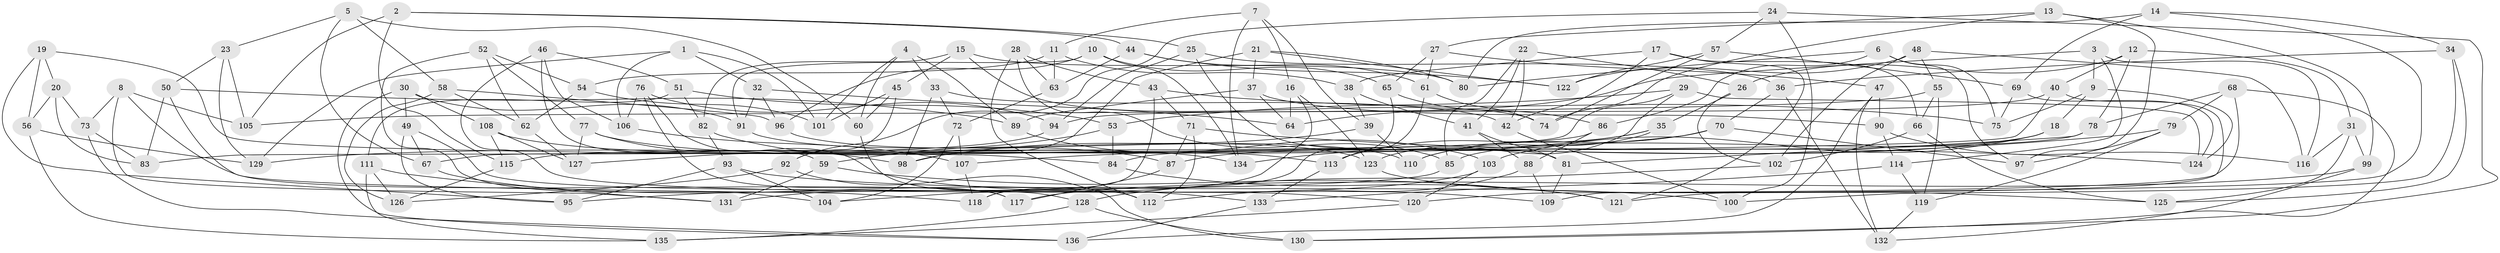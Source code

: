 // Generated by graph-tools (version 1.1) at 2025/50/03/09/25 03:50:55]
// undirected, 136 vertices, 272 edges
graph export_dot {
graph [start="1"]
  node [color=gray90,style=filled];
  1;
  2;
  3;
  4;
  5;
  6;
  7;
  8;
  9;
  10;
  11;
  12;
  13;
  14;
  15;
  16;
  17;
  18;
  19;
  20;
  21;
  22;
  23;
  24;
  25;
  26;
  27;
  28;
  29;
  30;
  31;
  32;
  33;
  34;
  35;
  36;
  37;
  38;
  39;
  40;
  41;
  42;
  43;
  44;
  45;
  46;
  47;
  48;
  49;
  50;
  51;
  52;
  53;
  54;
  55;
  56;
  57;
  58;
  59;
  60;
  61;
  62;
  63;
  64;
  65;
  66;
  67;
  68;
  69;
  70;
  71;
  72;
  73;
  74;
  75;
  76;
  77;
  78;
  79;
  80;
  81;
  82;
  83;
  84;
  85;
  86;
  87;
  88;
  89;
  90;
  91;
  92;
  93;
  94;
  95;
  96;
  97;
  98;
  99;
  100;
  101;
  102;
  103;
  104;
  105;
  106;
  107;
  108;
  109;
  110;
  111;
  112;
  113;
  114;
  115;
  116;
  117;
  118;
  119;
  120;
  121;
  122;
  123;
  124;
  125;
  126;
  127;
  128;
  129;
  130;
  131;
  132;
  133;
  134;
  135;
  136;
  1 -- 101;
  1 -- 129;
  1 -- 32;
  1 -- 106;
  2 -- 105;
  2 -- 115;
  2 -- 25;
  2 -- 44;
  3 -- 114;
  3 -- 9;
  3 -- 116;
  3 -- 64;
  4 -- 101;
  4 -- 89;
  4 -- 60;
  4 -- 33;
  5 -- 23;
  5 -- 60;
  5 -- 67;
  5 -- 58;
  6 -- 97;
  6 -- 75;
  6 -- 86;
  6 -- 80;
  7 -- 16;
  7 -- 134;
  7 -- 11;
  7 -- 39;
  8 -- 73;
  8 -- 117;
  8 -- 105;
  8 -- 131;
  9 -- 18;
  9 -- 124;
  9 -- 75;
  10 -- 96;
  10 -- 65;
  10 -- 134;
  10 -- 91;
  11 -- 54;
  11 -- 63;
  11 -- 38;
  12 -- 26;
  12 -- 78;
  12 -- 40;
  12 -- 31;
  13 -- 74;
  13 -- 99;
  13 -- 27;
  13 -- 97;
  14 -- 34;
  14 -- 69;
  14 -- 80;
  14 -- 121;
  15 -- 80;
  15 -- 45;
  15 -- 74;
  15 -- 82;
  16 -- 123;
  16 -- 104;
  16 -- 64;
  17 -- 66;
  17 -- 42;
  17 -- 38;
  17 -- 121;
  18 -- 103;
  18 -- 87;
  18 -- 85;
  19 -- 95;
  19 -- 20;
  19 -- 84;
  19 -- 56;
  20 -- 56;
  20 -- 73;
  20 -- 83;
  21 -- 122;
  21 -- 37;
  21 -- 98;
  21 -- 80;
  22 -- 41;
  22 -- 85;
  22 -- 42;
  22 -- 26;
  23 -- 105;
  23 -- 129;
  23 -- 50;
  24 -- 100;
  24 -- 57;
  24 -- 130;
  24 -- 92;
  25 -- 94;
  25 -- 36;
  25 -- 81;
  26 -- 35;
  26 -- 102;
  27 -- 61;
  27 -- 65;
  27 -- 47;
  28 -- 63;
  28 -- 112;
  28 -- 43;
  28 -- 85;
  29 -- 124;
  29 -- 53;
  29 -- 67;
  29 -- 123;
  30 -- 136;
  30 -- 49;
  30 -- 108;
  30 -- 91;
  31 -- 116;
  31 -- 99;
  31 -- 125;
  32 -- 91;
  32 -- 96;
  32 -- 64;
  33 -- 72;
  33 -- 98;
  33 -- 42;
  34 -- 125;
  34 -- 36;
  34 -- 100;
  35 -- 134;
  35 -- 113;
  35 -- 110;
  36 -- 132;
  36 -- 70;
  37 -- 90;
  37 -- 64;
  37 -- 89;
  38 -- 39;
  38 -- 41;
  39 -- 110;
  39 -- 98;
  40 -- 83;
  40 -- 109;
  40 -- 94;
  41 -- 88;
  41 -- 81;
  42 -- 100;
  43 -- 75;
  43 -- 71;
  43 -- 118;
  44 -- 122;
  44 -- 61;
  44 -- 63;
  45 -- 101;
  45 -- 60;
  45 -- 92;
  46 -- 106;
  46 -- 51;
  46 -- 59;
  46 -- 120;
  47 -- 90;
  47 -- 136;
  47 -- 132;
  48 -- 122;
  48 -- 116;
  48 -- 55;
  48 -- 102;
  49 -- 67;
  49 -- 95;
  49 -- 128;
  50 -- 118;
  50 -- 89;
  50 -- 83;
  51 -- 111;
  51 -- 82;
  51 -- 53;
  52 -- 104;
  52 -- 62;
  52 -- 54;
  52 -- 77;
  53 -- 59;
  53 -- 84;
  54 -- 101;
  54 -- 62;
  55 -- 105;
  55 -- 66;
  55 -- 119;
  56 -- 135;
  56 -- 129;
  57 -- 69;
  57 -- 74;
  57 -- 122;
  58 -- 96;
  58 -- 126;
  58 -- 62;
  59 -- 121;
  59 -- 131;
  60 -- 112;
  61 -- 113;
  61 -- 74;
  62 -- 127;
  63 -- 72;
  65 -- 118;
  65 -- 86;
  66 -- 125;
  66 -- 102;
  67 -- 131;
  68 -- 78;
  68 -- 130;
  68 -- 120;
  68 -- 79;
  69 -- 124;
  69 -- 75;
  70 -- 129;
  70 -- 110;
  70 -- 97;
  71 -- 112;
  71 -- 87;
  71 -- 124;
  72 -- 104;
  72 -- 107;
  73 -- 136;
  73 -- 83;
  76 -- 109;
  76 -- 94;
  76 -- 117;
  76 -- 106;
  77 -- 127;
  77 -- 98;
  77 -- 113;
  78 -- 84;
  78 -- 81;
  79 -- 119;
  79 -- 107;
  79 -- 97;
  81 -- 109;
  82 -- 87;
  82 -- 93;
  84 -- 121;
  85 -- 95;
  86 -- 88;
  86 -- 115;
  87 -- 117;
  88 -- 109;
  88 -- 112;
  89 -- 103;
  90 -- 116;
  90 -- 114;
  91 -- 123;
  92 -- 126;
  92 -- 130;
  93 -- 104;
  93 -- 95;
  93 -- 100;
  94 -- 127;
  96 -- 110;
  99 -- 132;
  99 -- 117;
  102 -- 128;
  103 -- 131;
  103 -- 120;
  106 -- 107;
  107 -- 118;
  108 -- 115;
  108 -- 127;
  108 -- 134;
  111 -- 133;
  111 -- 135;
  111 -- 126;
  113 -- 133;
  114 -- 133;
  114 -- 119;
  115 -- 126;
  119 -- 132;
  120 -- 135;
  123 -- 125;
  128 -- 130;
  128 -- 135;
  133 -- 136;
}
